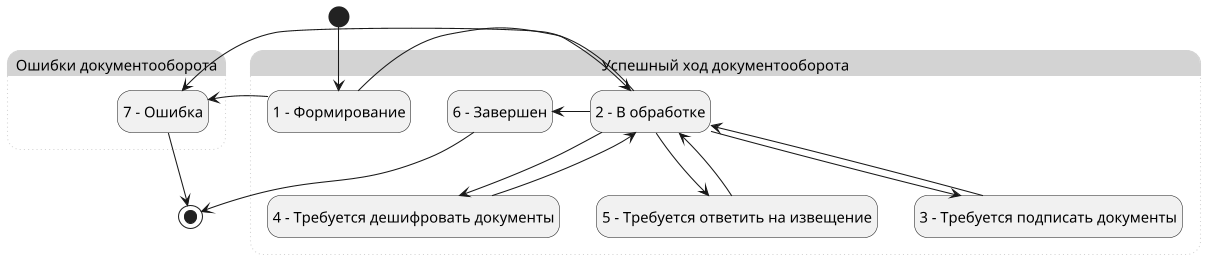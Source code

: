 @startuml
scale 100 width
scale 260 height

hide empty description
state "Успешный ход документооборота" as Saccess #LightGray;line.dotted;line:LightGray {
    state "1 – Формирование" as State1
    state "2 - В обработке" as State2
    state "3 - Требуется подписать документы" as State3
    state "4 - Требуется дешифровать документы" as State4
    state "5 - Требуется ответить на извещение" as State5
    state "6 - Завершен" as State6
}
state "Ошибки документооборота" as Errors #LightGray;line.dotted;line:LightGray {
    state "7 - Ошибка" as State7
}

[*] --> State1

State1 -> State2

State2 -> State6

State2 -> State7

State1 -> State7

State6 -> [*]

State7 --> [*]

State2 -> State3
State3 --> State2

State2 -> State4
State4 --> State2

State2 -> State5
State5 --> State2

@enduml
